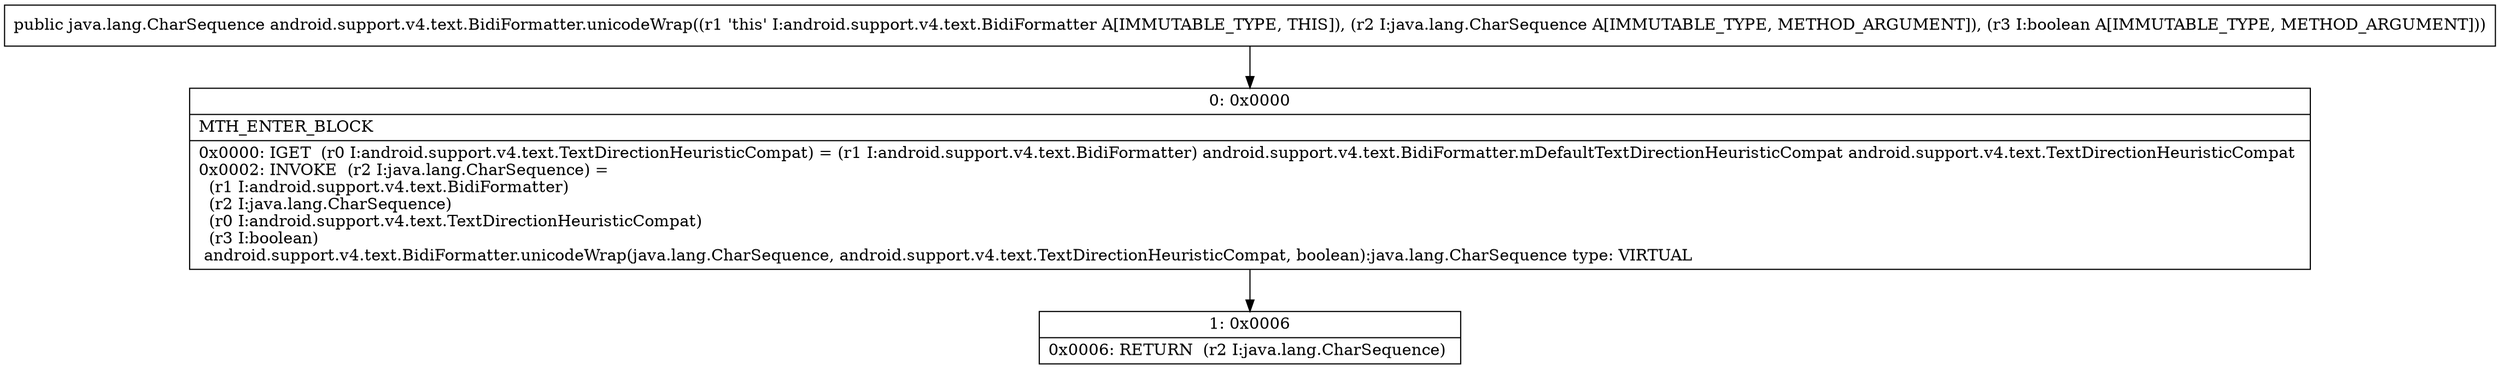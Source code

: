 digraph "CFG forandroid.support.v4.text.BidiFormatter.unicodeWrap(Ljava\/lang\/CharSequence;Z)Ljava\/lang\/CharSequence;" {
Node_0 [shape=record,label="{0\:\ 0x0000|MTH_ENTER_BLOCK\l|0x0000: IGET  (r0 I:android.support.v4.text.TextDirectionHeuristicCompat) = (r1 I:android.support.v4.text.BidiFormatter) android.support.v4.text.BidiFormatter.mDefaultTextDirectionHeuristicCompat android.support.v4.text.TextDirectionHeuristicCompat \l0x0002: INVOKE  (r2 I:java.lang.CharSequence) = \l  (r1 I:android.support.v4.text.BidiFormatter)\l  (r2 I:java.lang.CharSequence)\l  (r0 I:android.support.v4.text.TextDirectionHeuristicCompat)\l  (r3 I:boolean)\l android.support.v4.text.BidiFormatter.unicodeWrap(java.lang.CharSequence, android.support.v4.text.TextDirectionHeuristicCompat, boolean):java.lang.CharSequence type: VIRTUAL \l}"];
Node_1 [shape=record,label="{1\:\ 0x0006|0x0006: RETURN  (r2 I:java.lang.CharSequence) \l}"];
MethodNode[shape=record,label="{public java.lang.CharSequence android.support.v4.text.BidiFormatter.unicodeWrap((r1 'this' I:android.support.v4.text.BidiFormatter A[IMMUTABLE_TYPE, THIS]), (r2 I:java.lang.CharSequence A[IMMUTABLE_TYPE, METHOD_ARGUMENT]), (r3 I:boolean A[IMMUTABLE_TYPE, METHOD_ARGUMENT])) }"];
MethodNode -> Node_0;
Node_0 -> Node_1;
}

